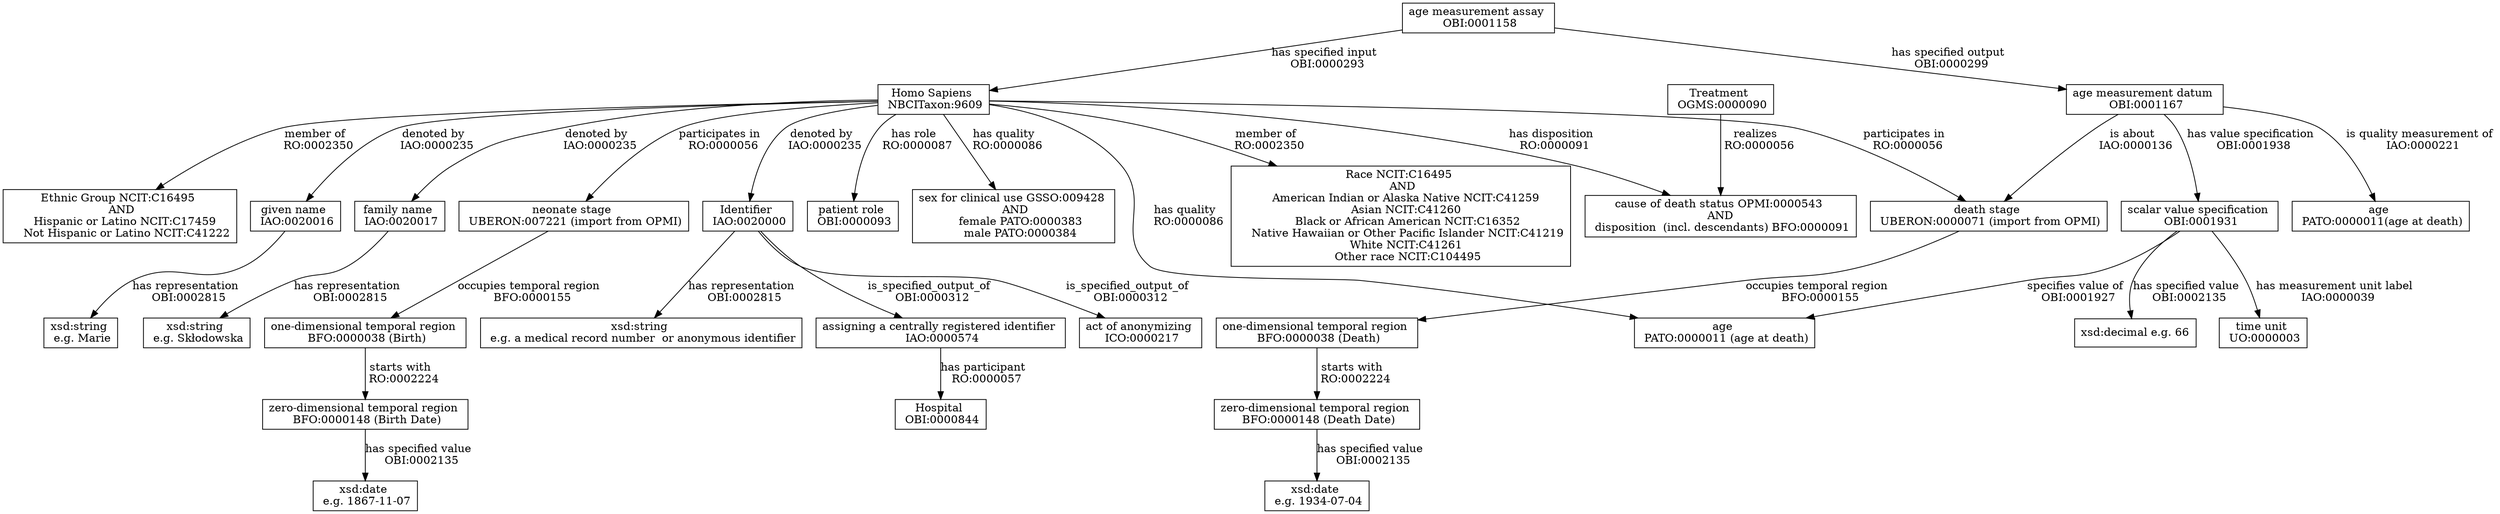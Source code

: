 digraph {
  node [ shape=box ];
  edge [ style=solid ];
  
  "Homo Sapiens \n NBCITaxon:9609" -> "patient role \n OBI:0000093" [label="has role \n RO:0000087"];
  "Homo Sapiens \n NBCITaxon:9609" -> 
    "sex for clinical use GSSO:009428 \n AND
    female PATO:0000383
    male PATO:0000384" 
    [label="has quality \n RO:0000086"];
  "Homo Sapiens \n NBCITaxon:9609" -> 
    "Race NCIT:C16495 \n AND
    American Indian or Alaska Native NCIT:C41259 
    Asian NCIT:C41260 
    Black or African American NCIT:C16352
    Native Hawaiian or Other Pacific Islander NCIT:C41219
    White NCIT:C41261 
    Other race NCIT:C104495" 
    [label="member of \n RO:0002350"];
  "Homo Sapiens \n NBCITaxon:9609" -> 
    "Ethnic Group NCIT:C16495 \n AND
    Hispanic or Latino NCIT:C17459 
    Not Hispanic or Latino NCIT:C41222" 
    [label="member of \n RO:0002350"];
  "Homo Sapiens \n NBCITaxon:9609" -> "Identifier \n IAO:0020000" [label="denoted by \n IAO:0000235"];
  "Identifier \n IAO:0020000" -> "xsd:string \n e.g. a medical record number  or anonymous identifier" [label="has representation \n OBI:0002815"];
  "Identifier \n IAO:0020000" -> "assigning a centrally registered identifier \n IAO:0000574" [label="is_specified_output_of \n OBI:0000312"];
  "assigning a centrally registered identifier \n IAO:0000574" -> "Hospital \n OBI:0000844" [label="has participant \n RO:0000057"];
  "Identifier \n IAO:0020000" -> "act of anonymizing \n ICO:0000217" [label="is_specified_output_of \n OBI:0000312"];
  "Homo Sapiens \n NBCITaxon:9609" -> "given name \n IAO:0020016" [label="denoted by \n IAO:0000235"];
  "Homo Sapiens \n NBCITaxon:9609" -> "family name \n IAO:0020017" [label="denoted by \n IAO:0000235"];
  "given name \n IAO:0020016" -> "xsd:string \n e.g. Marie" [label="has representation \n OBI:0002815"];
  "family name \n IAO:0020017" -> "xsd:string \n e.g. Skłodowska" [label="has representation \n OBI:0002815"];
  "Homo Sapiens \n NBCITaxon:9609" -> "neonate stage \n UBERON:007221 (import from OPMI)" [label="participates in \n RO:0000056"];
  "neonate stage \n UBERON:007221 (import from OPMI)" -> "one-dimensional temporal region \n BFO:0000038 (Birth)" [label="occupies temporal region \n BFO:0000155"];
  "one-dimensional temporal region \n BFO:0000038 (Birth)" -> "zero-dimensional temporal region \n BFO:0000148 (Birth Date)" [label="starts with \n RO:0002224"];
  "zero-dimensional temporal region \n BFO:0000148 (Birth Date)" -> "xsd:date \n e.g. 1867-11-07" [label="has specified value \n OBI:0002135"];
  "Homo Sapiens \n NBCITaxon:9609" -> "death stage \n UBERON:0000071 (import from OPMI)" [label="participates in \n RO:0000056"];
  "death stage \n UBERON:0000071 (import from OPMI)" -> "one-dimensional temporal region \n BFO:0000038 (Death)" [label="occupies temporal region \n BFO:0000155"];
  "one-dimensional temporal region \n BFO:0000038 (Death)" -> "zero-dimensional temporal region \n BFO:0000148 (Death Date)" [label="starts with \n RO:0002224"];
  "zero-dimensional temporal region \n BFO:0000148 (Death Date)" -> "xsd:date \n e.g. 1934-07-04" [label="has specified value \n OBI:0002135"];
  "Homo Sapiens \n NBCITaxon:9609" -> "cause of death status OPMI:0000543 \n AND \n disposition  (incl. descendants) BFO:0000091" [label="has disposition \n RO:0000091"];
  "Treatment \n OGMS:0000090" -> "cause of death status OPMI:0000543 \n AND \n disposition  (incl. descendants) BFO:0000091" [label="realizes \n RO:0000056"];
  "Homo Sapiens \n NBCITaxon:9609" -> "age \n PATO:0000011 (age at death)" [label="has quality \n RO:0000086"];
  "scalar value specification \n OBI:0001931" -> "age \n PATO:0000011 (age at death)" [label="specifies value of \n OBI:0001927"];
  "scalar value specification \n OBI:0001931" -> "time unit \n UO:0000003" [label="has measurement unit label \n IAO:0000039"];
  "scalar value specification \n OBI:0001931" -> "xsd:decimal e.g. 66" [label="has specified value \n OBI:0002135"];
  "age measurement assay \n OBI:0001158" -> "age measurement datum \n OBI:0001167" [label="has specified output \n OBI:0000299"];
  "age measurement assay \n OBI:0001158" -> "Homo Sapiens \n NBCITaxon:9609" [label="has specified input \n OBI:0000293"];
  "age measurement datum \n OBI:0001167"-> "age \n PATO:0000011(age at death)" [label="is quality measurement of \n IAO:0000221"];
  "age measurement datum \n OBI:0001167"-> "scalar value specification \n OBI:0001931" [label="has value specification \n OBI:0001938"];
  "age measurement datum \n OBI:0001167" -> "death stage \n UBERON:0000071 (import from OPMI)" [label="is about \n IAO:0000136"];


}
